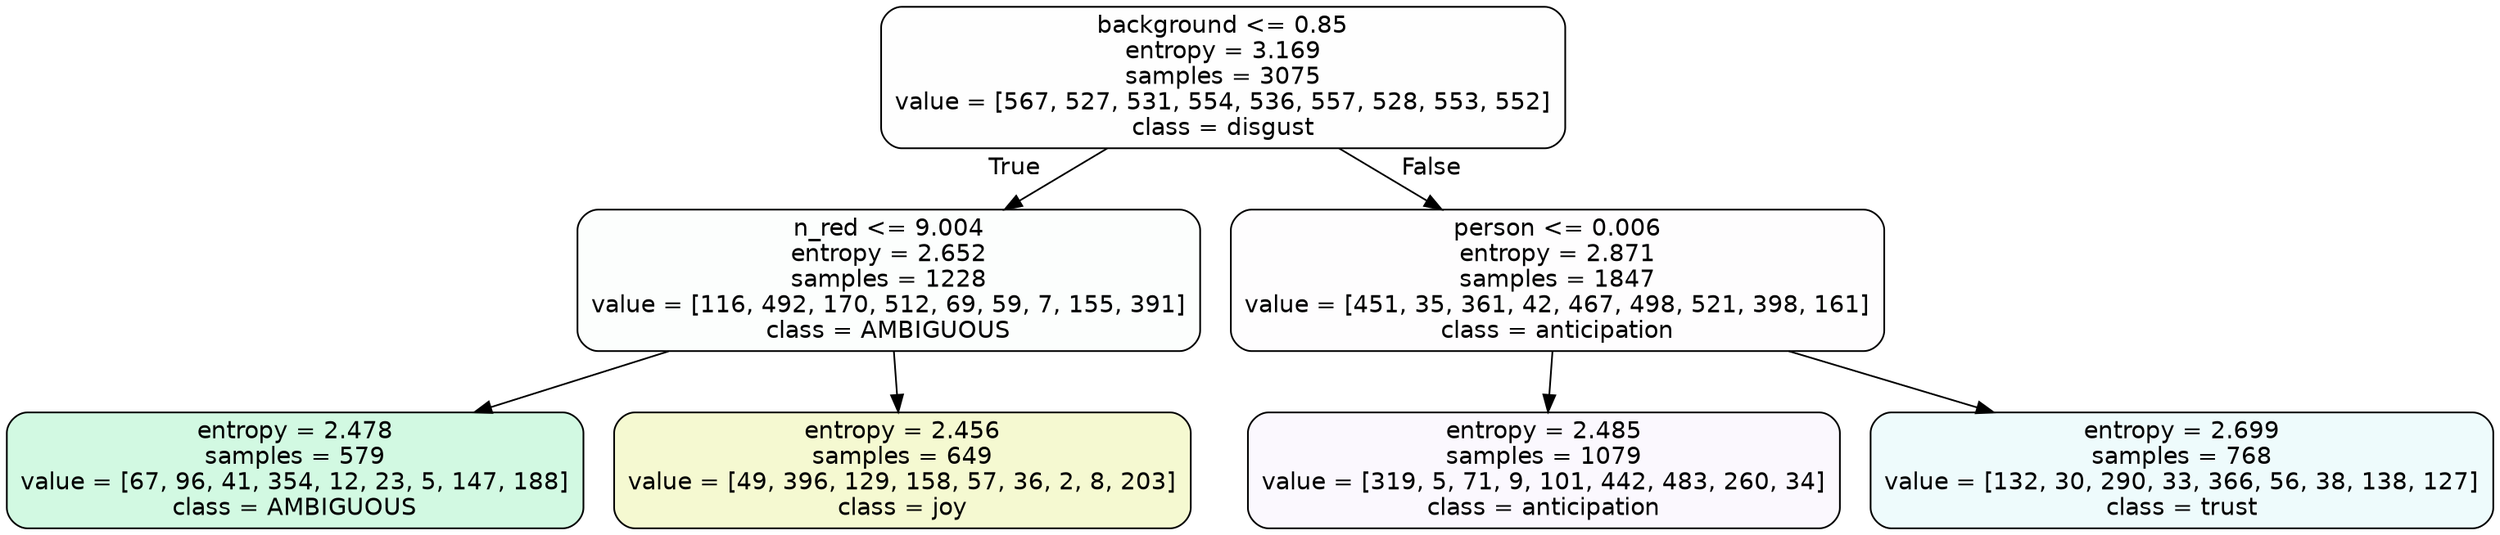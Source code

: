digraph Tree {
node [shape=box, style="filled, rounded", color="black", fontname=helvetica] ;
edge [fontname=helvetica] ;
0 [label="background <= 0.85\nentropy = 3.169\nsamples = 3075\nvalue = [567, 527, 531, 554, 536, 557, 528, 553, 552]\nclass = disgust", fillcolor="#e5813901"] ;
1 [label="n_red <= 9.004\nentropy = 2.652\nsamples = 1228\nvalue = [116, 492, 170, 512, 69, 59, 7, 155, 391]\nclass = AMBIGUOUS", fillcolor="#39e58103"] ;
0 -> 1 [labeldistance=2.5, labelangle=45, headlabel="True"] ;
2 [label="entropy = 2.478\nsamples = 579\nvalue = [67, 96, 41, 354, 12, 23, 5, 147, 188]\nclass = AMBIGUOUS", fillcolor="#39e58139"] ;
1 -> 2 ;
3 [label="entropy = 2.456\nsamples = 649\nvalue = [49, 396, 129, 158, 57, 36, 2, 8, 203]\nclass = joy", fillcolor="#d7e5393b"] ;
1 -> 3 ;
4 [label="person <= 0.006\nentropy = 2.871\nsamples = 1847\nvalue = [451, 35, 361, 42, 467, 498, 521, 398, 161]\nclass = anticipation", fillcolor="#8139e502"] ;
0 -> 4 [labeldistance=2.5, labelangle=-45, headlabel="False"] ;
5 [label="entropy = 2.485\nsamples = 1079\nvalue = [319, 5, 71, 9, 101, 442, 483, 260, 34]\nclass = anticipation", fillcolor="#8139e508"] ;
4 -> 5 ;
6 [label="entropy = 2.699\nsamples = 768\nvalue = [132, 30, 290, 33, 366, 56, 38, 138, 127]\nclass = trust", fillcolor="#39d7e515"] ;
4 -> 6 ;
}